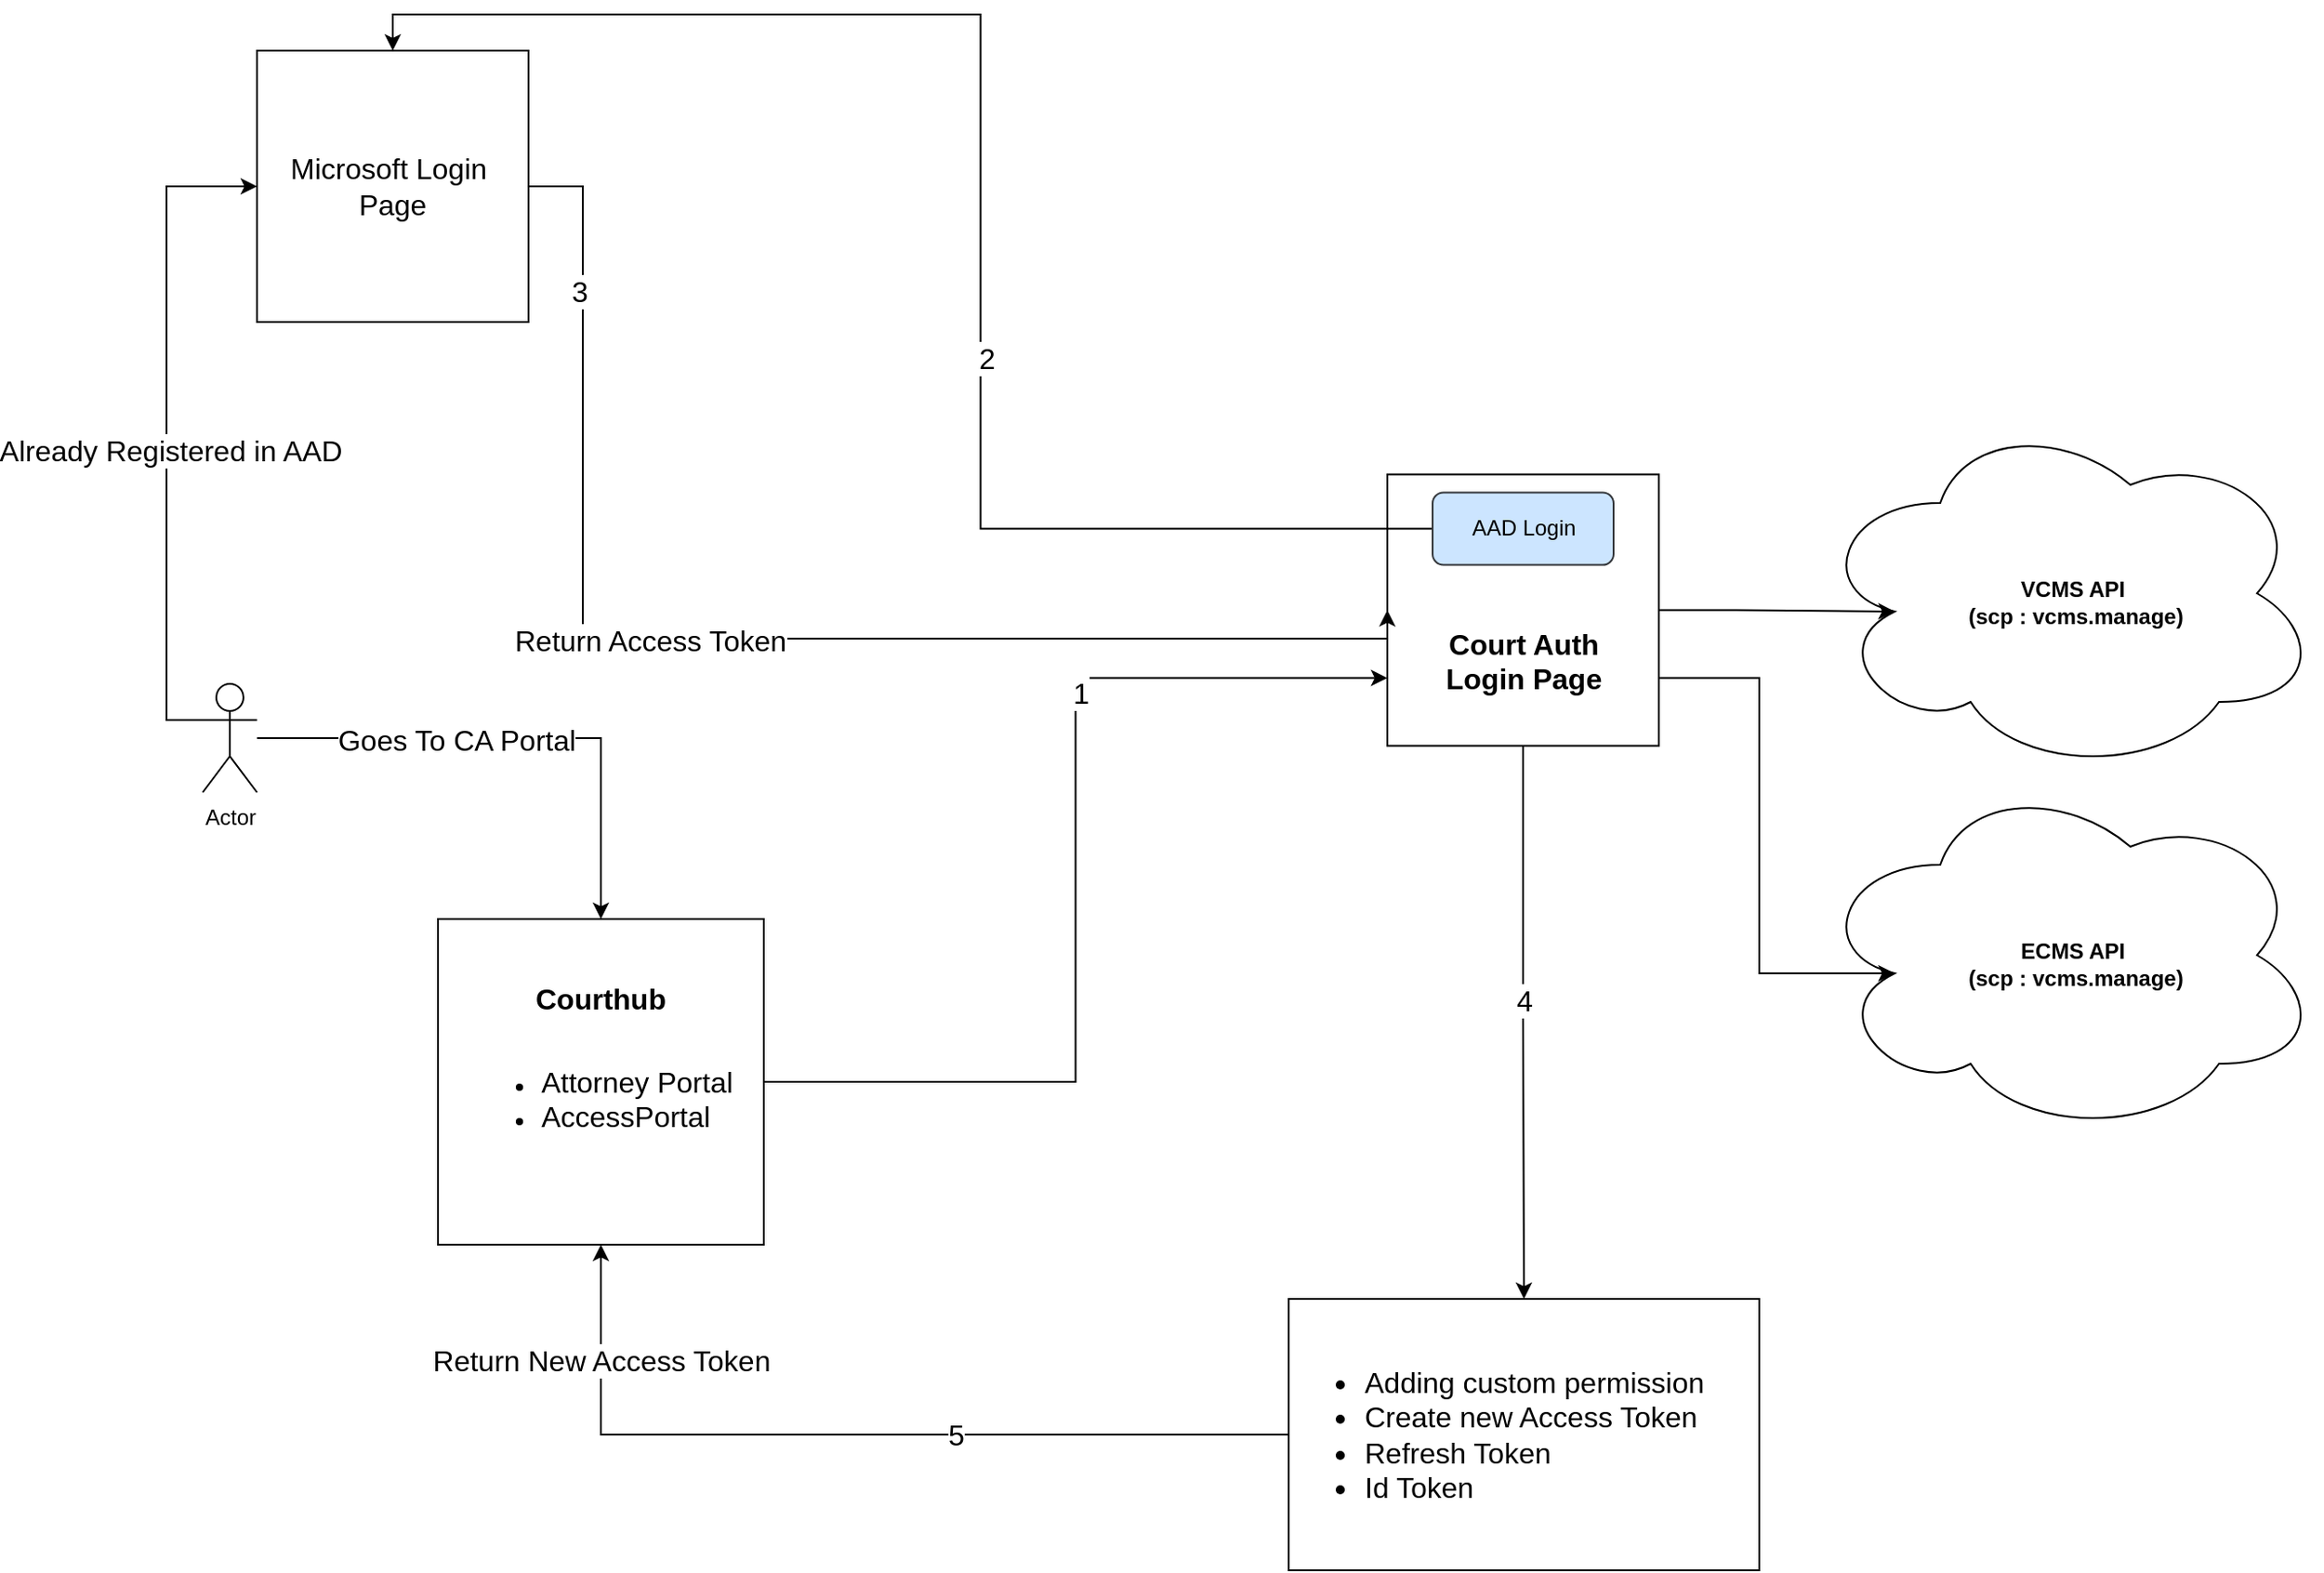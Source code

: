 <mxfile version="24.9.1">
  <diagram name="Page-1" id="N-vCrlfNmjZPOmIQxpZx">
    <mxGraphModel dx="2666" dy="2094" grid="1" gridSize="10" guides="1" tooltips="1" connect="1" arrows="1" fold="1" page="1" pageScale="1" pageWidth="850" pageHeight="1100" math="0" shadow="0">
      <root>
        <mxCell id="0" />
        <mxCell id="1" parent="0" />
        <mxCell id="tdG6Cc6GWgLdCg2rUvfb-3" value="" style="edgeStyle=orthogonalEdgeStyle;rounded=0;orthogonalLoop=1;jettySize=auto;html=1;entryX=0;entryY=0.75;entryDx=0;entryDy=0;" parent="1" source="tdG6Cc6GWgLdCg2rUvfb-1" target="tdG6Cc6GWgLdCg2rUvfb-2" edge="1">
          <mxGeometry relative="1" as="geometry" />
        </mxCell>
        <mxCell id="tdG6Cc6GWgLdCg2rUvfb-18" value="&lt;font style=&quot;font-size: 16px;&quot;&gt;1&lt;/font&gt;" style="edgeLabel;html=1;align=center;verticalAlign=middle;resizable=0;points=[];" parent="tdG6Cc6GWgLdCg2rUvfb-3" vertex="1" connectable="0">
          <mxGeometry x="0.366" y="-2" relative="1" as="geometry">
            <mxPoint as="offset" />
          </mxGeometry>
        </mxCell>
        <mxCell id="tdG6Cc6GWgLdCg2rUvfb-1" value="&lt;font style=&quot;font-size: 16px;&quot;&gt;&lt;b&gt;Courthub&lt;/b&gt;&lt;/font&gt;&lt;div&gt;&lt;br&gt;&lt;/div&gt;&lt;div&gt;&lt;ul&gt;&lt;li style=&quot;text-align: left;&quot;&gt;&lt;span style=&quot;font-size: 16px;&quot;&gt;Attorney Portal&lt;/span&gt;&lt;/li&gt;&lt;li style=&quot;text-align: left;&quot;&gt;&lt;font style=&quot;font-size: 16px;&quot;&gt;AccessPortal&lt;/font&gt;&lt;/li&gt;&lt;/ul&gt;&lt;/div&gt;&lt;div&gt;&lt;br&gt;&lt;/div&gt;" style="whiteSpace=wrap;html=1;aspect=fixed;" parent="1" vertex="1">
          <mxGeometry x="350" y="340" width="180" height="180" as="geometry" />
        </mxCell>
        <mxCell id="tdG6Cc6GWgLdCg2rUvfb-14" value="" style="edgeStyle=orthogonalEdgeStyle;rounded=0;orthogonalLoop=1;jettySize=auto;html=1;" parent="1" source="tdG6Cc6GWgLdCg2rUvfb-2" target="tdG6Cc6GWgLdCg2rUvfb-13" edge="1">
          <mxGeometry relative="1" as="geometry" />
        </mxCell>
        <mxCell id="tdG6Cc6GWgLdCg2rUvfb-22" value="&lt;span style=&quot;font-size: 16px;&quot;&gt;4&lt;/span&gt;" style="edgeLabel;html=1;align=center;verticalAlign=middle;resizable=0;points=[];" parent="tdG6Cc6GWgLdCg2rUvfb-14" vertex="1" connectable="0">
          <mxGeometry x="-0.086" relative="1" as="geometry">
            <mxPoint as="offset" />
          </mxGeometry>
        </mxCell>
        <mxCell id="tdG6Cc6GWgLdCg2rUvfb-2" value="&lt;div&gt;&lt;font style=&quot;font-size: 16px;&quot;&gt;&lt;b&gt;&lt;br&gt;&lt;/b&gt;&lt;/font&gt;&lt;/div&gt;&lt;font style=&quot;font-size: 16px;&quot;&gt;&lt;b&gt;&lt;div&gt;&lt;font style=&quot;font-size: 16px;&quot;&gt;&lt;br&gt;&lt;/font&gt;&lt;/div&gt;&lt;div&gt;&lt;font style=&quot;font-size: 16px;&quot;&gt;&lt;br&gt;&lt;/font&gt;&lt;/div&gt;Court Auth&lt;/b&gt;&lt;/font&gt;&lt;div style=&quot;font-size: 16px;&quot;&gt;&lt;font style=&quot;font-size: 16px;&quot;&gt;&lt;b&gt;Login Page&lt;/b&gt;&lt;/font&gt;&lt;/div&gt;" style="whiteSpace=wrap;html=1;aspect=fixed;" parent="1" vertex="1">
          <mxGeometry x="874.5" y="94.25" width="150" height="150" as="geometry" />
        </mxCell>
        <mxCell id="tdG6Cc6GWgLdCg2rUvfb-7" style="edgeStyle=orthogonalEdgeStyle;rounded=0;orthogonalLoop=1;jettySize=auto;html=1;entryX=0.5;entryY=0;entryDx=0;entryDy=0;" parent="1" source="tdG6Cc6GWgLdCg2rUvfb-4" target="tdG6Cc6GWgLdCg2rUvfb-5" edge="1">
          <mxGeometry relative="1" as="geometry" />
        </mxCell>
        <mxCell id="tdG6Cc6GWgLdCg2rUvfb-19" value="&lt;span style=&quot;font-size: 16px;&quot;&gt;2&lt;/span&gt;" style="edgeLabel;html=1;align=center;verticalAlign=middle;resizable=0;points=[];" parent="tdG6Cc6GWgLdCg2rUvfb-7" vertex="1" connectable="0">
          <mxGeometry x="-0.216" y="-3" relative="1" as="geometry">
            <mxPoint as="offset" />
          </mxGeometry>
        </mxCell>
        <mxCell id="tdG6Cc6GWgLdCg2rUvfb-4" value="AAD Login" style="rounded=1;whiteSpace=wrap;html=1;fillColor=#cce5ff;strokeColor=#36393d;" parent="1" vertex="1">
          <mxGeometry x="899.5" y="104.25" width="100" height="40" as="geometry" />
        </mxCell>
        <mxCell id="tdG6Cc6GWgLdCg2rUvfb-10" style="edgeStyle=orthogonalEdgeStyle;rounded=0;orthogonalLoop=1;jettySize=auto;html=1;entryX=0;entryY=0.5;entryDx=0;entryDy=0;" parent="1" source="tdG6Cc6GWgLdCg2rUvfb-5" target="tdG6Cc6GWgLdCg2rUvfb-2" edge="1">
          <mxGeometry relative="1" as="geometry">
            <mxPoint x="680" y="185" as="targetPoint" />
            <Array as="points">
              <mxPoint x="430" y="-65" />
              <mxPoint x="430" y="185" />
              <mxPoint x="874" y="185" />
            </Array>
          </mxGeometry>
        </mxCell>
        <mxCell id="tdG6Cc6GWgLdCg2rUvfb-11" value="&lt;font style=&quot;font-size: 16px;&quot;&gt;Return Access Token&lt;/font&gt;" style="edgeLabel;html=1;align=center;verticalAlign=middle;resizable=0;points=[];" parent="tdG6Cc6GWgLdCg2rUvfb-10" vertex="1" connectable="0">
          <mxGeometry x="-0.145" relative="1" as="geometry">
            <mxPoint y="1" as="offset" />
          </mxGeometry>
        </mxCell>
        <mxCell id="tdG6Cc6GWgLdCg2rUvfb-20" value="&lt;span style=&quot;font-size: 16px;&quot;&gt;3&lt;/span&gt;" style="edgeLabel;html=1;align=center;verticalAlign=middle;resizable=0;points=[];" parent="tdG6Cc6GWgLdCg2rUvfb-10" vertex="1" connectable="0">
          <mxGeometry x="-0.762" y="-2" relative="1" as="geometry">
            <mxPoint as="offset" />
          </mxGeometry>
        </mxCell>
        <mxCell id="tdG6Cc6GWgLdCg2rUvfb-5" value="&lt;font style=&quot;font-size: 16px;&quot;&gt;Microsoft Login&amp;nbsp;&lt;/font&gt;&lt;div style=&quot;font-size: 16px;&quot;&gt;&lt;font style=&quot;font-size: 16px;&quot;&gt;Page&lt;/font&gt;&lt;/div&gt;" style="whiteSpace=wrap;html=1;aspect=fixed;" parent="1" vertex="1">
          <mxGeometry x="250" y="-140" width="150" height="150" as="geometry" />
        </mxCell>
        <mxCell id="tdG6Cc6GWgLdCg2rUvfb-15" style="edgeStyle=orthogonalEdgeStyle;rounded=0;orthogonalLoop=1;jettySize=auto;html=1;entryX=0.5;entryY=1;entryDx=0;entryDy=0;" parent="1" source="tdG6Cc6GWgLdCg2rUvfb-13" target="tdG6Cc6GWgLdCg2rUvfb-1" edge="1">
          <mxGeometry relative="1" as="geometry" />
        </mxCell>
        <mxCell id="tdG6Cc6GWgLdCg2rUvfb-17" value="&lt;span style=&quot;font-size: 16px;&quot;&gt;Return New Access Token&lt;/span&gt;" style="edgeLabel;html=1;align=center;verticalAlign=middle;resizable=0;points=[];" parent="tdG6Cc6GWgLdCg2rUvfb-15" vertex="1" connectable="0">
          <mxGeometry x="0.738" relative="1" as="geometry">
            <mxPoint as="offset" />
          </mxGeometry>
        </mxCell>
        <mxCell id="tdG6Cc6GWgLdCg2rUvfb-23" value="&lt;span style=&quot;font-size: 16px;&quot;&gt;5&lt;/span&gt;" style="edgeLabel;html=1;align=center;verticalAlign=middle;resizable=0;points=[];" parent="tdG6Cc6GWgLdCg2rUvfb-15" vertex="1" connectable="0">
          <mxGeometry x="-0.241" relative="1" as="geometry">
            <mxPoint as="offset" />
          </mxGeometry>
        </mxCell>
        <mxCell id="tdG6Cc6GWgLdCg2rUvfb-13" value="&lt;ul style=&quot;font-size: 16px;&quot;&gt;&lt;li&gt;Adding custom permission&lt;/li&gt;&lt;li&gt;Create new Access Token&lt;/li&gt;&lt;li&gt;Refresh Token&lt;/li&gt;&lt;li&gt;Id Token&lt;/li&gt;&lt;/ul&gt;" style="whiteSpace=wrap;html=1;align=left;" parent="1" vertex="1">
          <mxGeometry x="820" y="550" width="260" height="150" as="geometry" />
        </mxCell>
        <mxCell id="tdG6Cc6GWgLdCg2rUvfb-30" style="edgeStyle=orthogonalEdgeStyle;rounded=0;orthogonalLoop=1;jettySize=auto;html=1;" parent="1" source="tdG6Cc6GWgLdCg2rUvfb-29" target="tdG6Cc6GWgLdCg2rUvfb-1" edge="1">
          <mxGeometry relative="1" as="geometry" />
        </mxCell>
        <mxCell id="tdG6Cc6GWgLdCg2rUvfb-40" value="&lt;span style=&quot;font-size: 16px;&quot;&gt;Goes To CA Portal&lt;/span&gt;" style="edgeLabel;html=1;align=center;verticalAlign=middle;resizable=0;points=[];" parent="tdG6Cc6GWgLdCg2rUvfb-30" vertex="1" connectable="0">
          <mxGeometry x="-0.244" y="-1" relative="1" as="geometry">
            <mxPoint as="offset" />
          </mxGeometry>
        </mxCell>
        <mxCell id="tdG6Cc6GWgLdCg2rUvfb-37" style="edgeStyle=orthogonalEdgeStyle;rounded=0;orthogonalLoop=1;jettySize=auto;html=1;exitX=0;exitY=0.333;exitDx=0;exitDy=0;exitPerimeter=0;entryX=0;entryY=0.5;entryDx=0;entryDy=0;" parent="1" source="tdG6Cc6GWgLdCg2rUvfb-29" target="tdG6Cc6GWgLdCg2rUvfb-5" edge="1">
          <mxGeometry relative="1" as="geometry" />
        </mxCell>
        <mxCell id="tdG6Cc6GWgLdCg2rUvfb-38" value="&lt;span style=&quot;font-size: 16px;&quot;&gt;Already Registered in AAD&lt;/span&gt;" style="edgeLabel;html=1;align=center;verticalAlign=middle;resizable=0;points=[];" parent="tdG6Cc6GWgLdCg2rUvfb-37" vertex="1" connectable="0">
          <mxGeometry x="-0.074" y="-2" relative="1" as="geometry">
            <mxPoint as="offset" />
          </mxGeometry>
        </mxCell>
        <mxCell id="tdG6Cc6GWgLdCg2rUvfb-29" value="Actor" style="shape=umlActor;verticalLabelPosition=bottom;verticalAlign=top;html=1;outlineConnect=0;" parent="1" vertex="1">
          <mxGeometry x="220" y="210" width="30" height="60" as="geometry" />
        </mxCell>
        <mxCell id="8g_nwZ7Es5s3ZTehWpRI-1" value="" style="ellipse;shape=cloud;whiteSpace=wrap;html=1;align=center;" vertex="1" parent="1">
          <mxGeometry x="1110" y="60" width="280" height="200" as="geometry" />
        </mxCell>
        <mxCell id="8g_nwZ7Es5s3ZTehWpRI-3" value="&lt;b&gt;VCMS API&amp;nbsp;&lt;/b&gt;&lt;div&gt;&lt;b&gt;(scp : vcms.manage)&lt;/b&gt;&lt;/div&gt;" style="text;html=1;align=center;verticalAlign=middle;whiteSpace=wrap;rounded=0;" vertex="1" parent="1">
          <mxGeometry x="1180" y="120" width="150" height="90" as="geometry" />
        </mxCell>
        <mxCell id="8g_nwZ7Es5s3ZTehWpRI-4" style="edgeStyle=orthogonalEdgeStyle;rounded=0;orthogonalLoop=1;jettySize=auto;html=1;entryX=0.16;entryY=0.55;entryDx=0;entryDy=0;entryPerimeter=0;" edge="1" parent="1" source="tdG6Cc6GWgLdCg2rUvfb-2" target="8g_nwZ7Es5s3ZTehWpRI-1">
          <mxGeometry relative="1" as="geometry" />
        </mxCell>
        <mxCell id="8g_nwZ7Es5s3ZTehWpRI-5" value="" style="ellipse;shape=cloud;whiteSpace=wrap;html=1;align=center;" vertex="1" parent="1">
          <mxGeometry x="1110" y="260" width="280" height="200" as="geometry" />
        </mxCell>
        <mxCell id="8g_nwZ7Es5s3ZTehWpRI-6" value="&lt;b&gt;ECMS API&amp;nbsp;&lt;/b&gt;&lt;div&gt;&lt;b&gt;(scp : vcms.manage)&lt;/b&gt;&lt;/div&gt;" style="text;html=1;align=center;verticalAlign=middle;whiteSpace=wrap;rounded=0;" vertex="1" parent="1">
          <mxGeometry x="1180" y="320" width="150" height="90" as="geometry" />
        </mxCell>
        <mxCell id="8g_nwZ7Es5s3ZTehWpRI-7" style="edgeStyle=orthogonalEdgeStyle;rounded=0;orthogonalLoop=1;jettySize=auto;html=1;entryX=0.16;entryY=0.55;entryDx=0;entryDy=0;entryPerimeter=0;exitX=1;exitY=0.75;exitDx=0;exitDy=0;" edge="1" parent="1" target="8g_nwZ7Es5s3ZTehWpRI-5" source="tdG6Cc6GWgLdCg2rUvfb-2">
          <mxGeometry relative="1" as="geometry">
            <mxPoint x="1025" y="369" as="sourcePoint" />
            <Array as="points">
              <mxPoint x="1080" y="207" />
              <mxPoint x="1080" y="370" />
            </Array>
          </mxGeometry>
        </mxCell>
      </root>
    </mxGraphModel>
  </diagram>
</mxfile>
